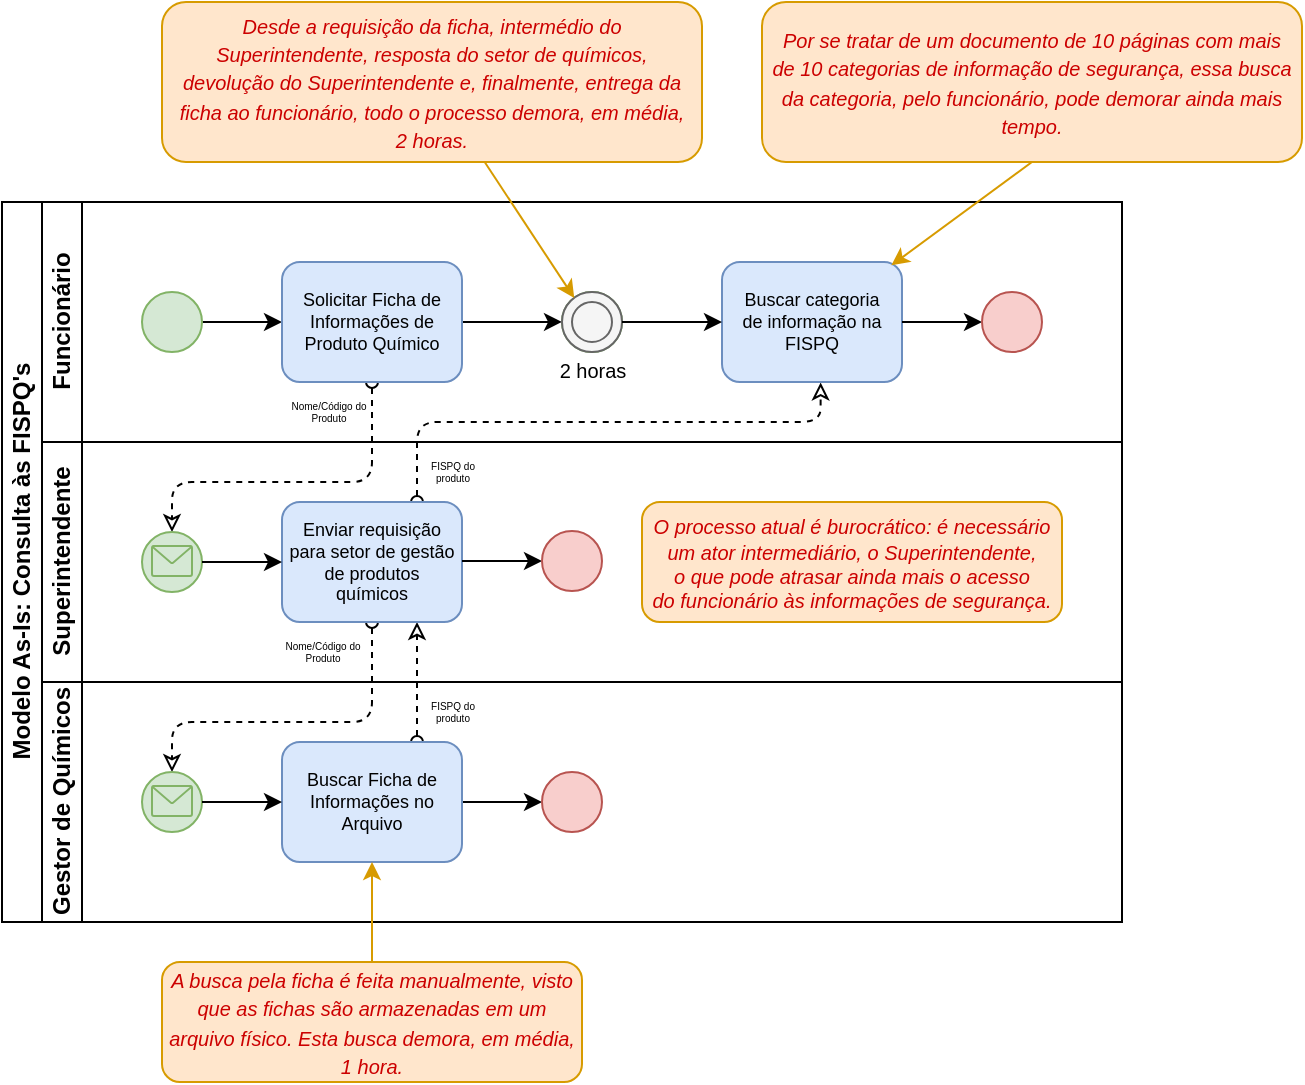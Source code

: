 <mxfile version="26.0.16">
  <diagram id="prtHgNgQTEPvFCAcTncT" name="Page-1">
    <mxGraphModel dx="398" dy="232" grid="1" gridSize="10" guides="1" tooltips="1" connect="1" arrows="1" fold="1" page="1" pageScale="1" pageWidth="827" pageHeight="1169" math="0" shadow="0">
      <root>
        <mxCell id="0" />
        <mxCell id="1" parent="0" />
        <mxCell id="dNxyNK7c78bLwvsdeMH5-19" value="Modelo As-Is: Consulta às FISPQ&#39;s" style="swimlane;html=1;childLayout=stackLayout;resizeParent=1;resizeParentMax=0;horizontal=0;startSize=20;horizontalStack=0;" parent="1" vertex="1">
          <mxGeometry x="120" y="120" width="560" height="360" as="geometry" />
        </mxCell>
        <mxCell id="nLnUjlvC0J46Ff9aY2Y2-34" style="edgeStyle=orthogonalEdgeStyle;rounded=1;orthogonalLoop=1;jettySize=auto;html=1;exitX=0.75;exitY=0;exitDx=0;exitDy=0;entryX=0.548;entryY=1.004;entryDx=0;entryDy=0;endArrow=classic;endFill=0;dashed=1;startArrow=oval;startFill=0;entryPerimeter=0;curved=0;" parent="dNxyNK7c78bLwvsdeMH5-19" source="nLnUjlvC0J46Ff9aY2Y2-1" target="nLnUjlvC0J46Ff9aY2Y2-42" edge="1">
          <mxGeometry relative="1" as="geometry">
            <Array as="points">
              <mxPoint x="208" y="110" />
              <mxPoint x="409" y="110" />
            </Array>
          </mxGeometry>
        </mxCell>
        <mxCell id="nLnUjlvC0J46Ff9aY2Y2-32" style="edgeStyle=orthogonalEdgeStyle;rounded=0;orthogonalLoop=1;jettySize=auto;html=1;exitX=0.75;exitY=0;exitDx=0;exitDy=0;entryX=0.75;entryY=1;entryDx=0;entryDy=0;dashed=1;endArrow=classic;endFill=0;startArrow=oval;startFill=0;" parent="dNxyNK7c78bLwvsdeMH5-19" source="nLnUjlvC0J46Ff9aY2Y2-21" target="nLnUjlvC0J46Ff9aY2Y2-1" edge="1">
          <mxGeometry relative="1" as="geometry" />
        </mxCell>
        <mxCell id="nLnUjlvC0J46Ff9aY2Y2-28" style="edgeStyle=orthogonalEdgeStyle;rounded=1;orthogonalLoop=1;jettySize=auto;html=1;exitX=0.5;exitY=1;exitDx=0;exitDy=0;entryX=0.5;entryY=0;entryDx=0;entryDy=0;dashed=1;curved=0;startArrow=oval;startFill=0;endArrow=classic;endFill=0;" parent="dNxyNK7c78bLwvsdeMH5-19" source="nLnUjlvC0J46Ff9aY2Y2-1" target="nLnUjlvC0J46Ff9aY2Y2-17" edge="1">
          <mxGeometry relative="1" as="geometry">
            <Array as="points">
              <mxPoint x="185" y="260" />
              <mxPoint x="85" y="260" />
            </Array>
          </mxGeometry>
        </mxCell>
        <mxCell id="nLnUjlvC0J46Ff9aY2Y2-10" style="edgeStyle=orthogonalEdgeStyle;rounded=1;orthogonalLoop=1;jettySize=auto;html=1;exitX=0.5;exitY=1;exitDx=0;exitDy=0;entryX=0.5;entryY=0;entryDx=0;entryDy=0;curved=0;dashed=1;startArrow=oval;startFill=0;spacing=-3;endArrow=classic;endFill=0;" parent="dNxyNK7c78bLwvsdeMH5-19" source="dNxyNK7c78bLwvsdeMH5-24" target="nLnUjlvC0J46Ff9aY2Y2-2" edge="1">
          <mxGeometry relative="1" as="geometry">
            <Array as="points">
              <mxPoint x="185" y="140" />
              <mxPoint x="85" y="140" />
            </Array>
          </mxGeometry>
        </mxCell>
        <mxCell id="dNxyNK7c78bLwvsdeMH5-20" value="Funcionário" style="swimlane;html=1;startSize=20;horizontal=0;" parent="dNxyNK7c78bLwvsdeMH5-19" vertex="1">
          <mxGeometry x="20" width="540" height="120" as="geometry" />
        </mxCell>
        <mxCell id="dNxyNK7c78bLwvsdeMH5-25" value="" style="edgeStyle=orthogonalEdgeStyle;rounded=0;orthogonalLoop=1;jettySize=auto;html=1;" parent="dNxyNK7c78bLwvsdeMH5-20" source="dNxyNK7c78bLwvsdeMH5-23" target="dNxyNK7c78bLwvsdeMH5-24" edge="1">
          <mxGeometry relative="1" as="geometry" />
        </mxCell>
        <mxCell id="dNxyNK7c78bLwvsdeMH5-23" value="" style="ellipse;whiteSpace=wrap;html=1;fillColor=#d5e8d4;strokeColor=#82b366;" parent="dNxyNK7c78bLwvsdeMH5-20" vertex="1">
          <mxGeometry x="50" y="45" width="30" height="30" as="geometry" />
        </mxCell>
        <mxCell id="nLnUjlvC0J46Ff9aY2Y2-36" style="edgeStyle=orthogonalEdgeStyle;rounded=0;orthogonalLoop=1;jettySize=auto;html=1;exitX=1;exitY=0.5;exitDx=0;exitDy=0;" parent="dNxyNK7c78bLwvsdeMH5-20" source="dNxyNK7c78bLwvsdeMH5-24" edge="1">
          <mxGeometry relative="1" as="geometry">
            <mxPoint x="260.0" y="59.973" as="targetPoint" />
          </mxGeometry>
        </mxCell>
        <mxCell id="dNxyNK7c78bLwvsdeMH5-24" value="Solicitar Ficha de Informações de Produto Químico" style="rounded=1;whiteSpace=wrap;html=1;fontFamily=Helvetica;fontSize=9;align=center;fillColor=#dae8fc;strokeColor=#6c8ebf;" parent="dNxyNK7c78bLwvsdeMH5-20" vertex="1">
          <mxGeometry x="120" y="30" width="90" height="60" as="geometry" />
        </mxCell>
        <mxCell id="nLnUjlvC0J46Ff9aY2Y2-14" value="&lt;p style=&quot;line-height: 30%; font-size: 5px;&quot;&gt;&lt;font style=&quot;font-size: 5px;&quot;&gt;Nome/Código do&lt;/font&gt;&lt;/p&gt;&lt;p style=&quot;line-height: 30%; font-size: 5px;&quot;&gt;&lt;font style=&quot;font-size: 5px;&quot;&gt;Produto&lt;/font&gt;&lt;/p&gt;" style="text;html=1;align=center;verticalAlign=middle;resizable=0;points=[];autosize=1;strokeColor=none;fillColor=none;fontSize=9;" parent="dNxyNK7c78bLwvsdeMH5-20" vertex="1">
          <mxGeometry x="113" y="90" width="60" height="30" as="geometry" />
        </mxCell>
        <mxCell id="nLnUjlvC0J46Ff9aY2Y2-41" value="" style="group" parent="dNxyNK7c78bLwvsdeMH5-20" vertex="1" connectable="0">
          <mxGeometry x="260" y="45" width="30" height="30" as="geometry" />
        </mxCell>
        <mxCell id="nLnUjlvC0J46Ff9aY2Y2-38" value="" style="ellipse;whiteSpace=wrap;html=1;fillColor=#d5e8d4;strokeColor=#82b366;" parent="nLnUjlvC0J46Ff9aY2Y2-41" vertex="1">
          <mxGeometry width="30" height="30" as="geometry" />
        </mxCell>
        <mxCell id="nLnUjlvC0J46Ff9aY2Y2-39" value="" style="ellipse;whiteSpace=wrap;html=1;fillColor=#f5f5f5;strokeColor=#666666;fontColor=#333333;" parent="nLnUjlvC0J46Ff9aY2Y2-41" vertex="1">
          <mxGeometry width="30" height="30" as="geometry" />
        </mxCell>
        <mxCell id="nLnUjlvC0J46Ff9aY2Y2-40" value="" style="ellipse;whiteSpace=wrap;html=1;fillColor=#f5f5f5;strokeColor=#666666;fontColor=#333333;" parent="nLnUjlvC0J46Ff9aY2Y2-41" vertex="1">
          <mxGeometry x="5" y="5" width="20" height="20" as="geometry" />
        </mxCell>
        <mxCell id="nLnUjlvC0J46Ff9aY2Y2-42" value="Buscar categoria&lt;div&gt;de informação na FISPQ&lt;/div&gt;" style="rounded=1;whiteSpace=wrap;html=1;fontFamily=Helvetica;fontSize=9;align=center;fillColor=#dae8fc;strokeColor=#6c8ebf;" parent="dNxyNK7c78bLwvsdeMH5-20" vertex="1">
          <mxGeometry x="340" y="30" width="90" height="60" as="geometry" />
        </mxCell>
        <mxCell id="nLnUjlvC0J46Ff9aY2Y2-43" style="edgeStyle=orthogonalEdgeStyle;rounded=0;orthogonalLoop=1;jettySize=auto;html=1;exitX=1;exitY=0.5;exitDx=0;exitDy=0;entryX=0;entryY=0.5;entryDx=0;entryDy=0;" parent="dNxyNK7c78bLwvsdeMH5-20" source="nLnUjlvC0J46Ff9aY2Y2-39" target="nLnUjlvC0J46Ff9aY2Y2-42" edge="1">
          <mxGeometry relative="1" as="geometry" />
        </mxCell>
        <mxCell id="nLnUjlvC0J46Ff9aY2Y2-47" style="edgeStyle=orthogonalEdgeStyle;rounded=0;orthogonalLoop=1;jettySize=auto;html=1;exitX=1;exitY=0.5;exitDx=0;exitDy=0;entryX=0;entryY=0.5;entryDx=0;entryDy=0;" parent="dNxyNK7c78bLwvsdeMH5-20" target="nLnUjlvC0J46Ff9aY2Y2-49" edge="1">
          <mxGeometry relative="1" as="geometry">
            <mxPoint x="430" y="60" as="sourcePoint" />
            <Array as="points">
              <mxPoint x="440" y="60.5" />
              <mxPoint x="440" y="60.5" />
            </Array>
          </mxGeometry>
        </mxCell>
        <mxCell id="nLnUjlvC0J46Ff9aY2Y2-48" value="" style="group" parent="dNxyNK7c78bLwvsdeMH5-20" vertex="1" connectable="0">
          <mxGeometry x="470" y="45" width="30" height="30" as="geometry" />
        </mxCell>
        <mxCell id="nLnUjlvC0J46Ff9aY2Y2-49" value="" style="ellipse;whiteSpace=wrap;html=1;fillColor=#f8cecc;strokeColor=#b85450;" parent="nLnUjlvC0J46Ff9aY2Y2-48" vertex="1">
          <mxGeometry width="30" height="30" as="geometry" />
        </mxCell>
        <mxCell id="nLnUjlvC0J46Ff9aY2Y2-50" value="&lt;p style=&quot;line-height: 30%; font-size: 10px;&quot;&gt;2 horas&lt;/p&gt;" style="text;html=1;align=center;verticalAlign=middle;resizable=0;points=[];autosize=1;strokeColor=none;fillColor=none;fontSize=10;" parent="dNxyNK7c78bLwvsdeMH5-20" vertex="1">
          <mxGeometry x="245" y="64" width="60" height="40" as="geometry" />
        </mxCell>
        <mxCell id="dNxyNK7c78bLwvsdeMH5-21" value="Superintendente" style="swimlane;html=1;startSize=20;horizontal=0;" parent="dNxyNK7c78bLwvsdeMH5-19" vertex="1">
          <mxGeometry x="20" y="120" width="540" height="120" as="geometry" />
        </mxCell>
        <mxCell id="nLnUjlvC0J46Ff9aY2Y2-1" value="Enviar requisição para setor de gestão de produtos&lt;div style=&quot;font-size: 9px;&quot;&gt;químicos&lt;/div&gt;" style="rounded=1;whiteSpace=wrap;html=1;fontFamily=Helvetica;fontSize=9;align=center;fillColor=#dae8fc;strokeColor=#6c8ebf;" parent="dNxyNK7c78bLwvsdeMH5-21" vertex="1">
          <mxGeometry x="120" y="30" width="90" height="60" as="geometry" />
        </mxCell>
        <mxCell id="nLnUjlvC0J46Ff9aY2Y2-9" value="" style="group" parent="dNxyNK7c78bLwvsdeMH5-21" vertex="1" connectable="0">
          <mxGeometry x="50" y="45" width="30" height="30" as="geometry" />
        </mxCell>
        <mxCell id="nLnUjlvC0J46Ff9aY2Y2-2" value="" style="ellipse;whiteSpace=wrap;html=1;fillColor=#d5e8d4;strokeColor=#82b366;" parent="nLnUjlvC0J46Ff9aY2Y2-9" vertex="1">
          <mxGeometry width="30" height="30" as="geometry" />
        </mxCell>
        <mxCell id="nLnUjlvC0J46Ff9aY2Y2-8" value="" style="group" parent="nLnUjlvC0J46Ff9aY2Y2-9" vertex="1" connectable="0">
          <mxGeometry x="5" y="7" width="20" height="15" as="geometry" />
        </mxCell>
        <mxCell id="nLnUjlvC0J46Ff9aY2Y2-4" value="" style="rounded=1;whiteSpace=wrap;html=1;absoluteArcSize=1;arcSize=2;strokeWidth=1;fillColor=#d5e8d4;strokeColor=#82b366;" parent="nLnUjlvC0J46Ff9aY2Y2-8" vertex="1">
          <mxGeometry width="20" height="15" as="geometry" />
        </mxCell>
        <mxCell id="nLnUjlvC0J46Ff9aY2Y2-3" value="" style="strokeWidth=1;html=1;shape=mxgraph.flowchart.extract_or_measurement;whiteSpace=wrap;rotation=-180;fillColor=#d5e8d4;strokeColor=#82b366;" parent="nLnUjlvC0J46Ff9aY2Y2-8" vertex="1">
          <mxGeometry x="0.5" width="19" height="8.571" as="geometry" />
        </mxCell>
        <mxCell id="nLnUjlvC0J46Ff9aY2Y2-15" style="edgeStyle=orthogonalEdgeStyle;rounded=0;orthogonalLoop=1;jettySize=auto;html=1;entryX=0;entryY=0.5;entryDx=0;entryDy=0;" parent="dNxyNK7c78bLwvsdeMH5-21" source="nLnUjlvC0J46Ff9aY2Y2-2" target="nLnUjlvC0J46Ff9aY2Y2-1" edge="1">
          <mxGeometry relative="1" as="geometry" />
        </mxCell>
        <mxCell id="nLnUjlvC0J46Ff9aY2Y2-29" value="&lt;p style=&quot;line-height: 30%; font-size: 5px;&quot;&gt;&lt;font style=&quot;font-size: 5px;&quot;&gt;Nome/Código do&lt;/font&gt;&lt;/p&gt;&lt;p style=&quot;line-height: 30%; font-size: 5px;&quot;&gt;&lt;font style=&quot;font-size: 5px;&quot;&gt;Produto&lt;/font&gt;&lt;/p&gt;" style="text;html=1;align=center;verticalAlign=middle;resizable=0;points=[];autosize=1;strokeColor=none;fillColor=none;fontSize=9;" parent="dNxyNK7c78bLwvsdeMH5-21" vertex="1">
          <mxGeometry x="110" y="90" width="60" height="30" as="geometry" />
        </mxCell>
        <mxCell id="nLnUjlvC0J46Ff9aY2Y2-35" value="&lt;p style=&quot;line-height: 30%; font-size: 5px;&quot;&gt;FISPQ do&lt;/p&gt;&lt;p style=&quot;line-height: 30%; font-size: 5px;&quot;&gt;produto&lt;/p&gt;" style="text;html=1;align=center;verticalAlign=middle;resizable=0;points=[];autosize=1;strokeColor=none;fillColor=none;fontSize=9;" parent="dNxyNK7c78bLwvsdeMH5-21" vertex="1">
          <mxGeometry x="180" width="50" height="30" as="geometry" />
        </mxCell>
        <mxCell id="nLnUjlvC0J46Ff9aY2Y2-44" style="edgeStyle=orthogonalEdgeStyle;rounded=0;orthogonalLoop=1;jettySize=auto;html=1;exitX=1;exitY=0.5;exitDx=0;exitDy=0;entryX=0;entryY=0.5;entryDx=0;entryDy=0;" parent="dNxyNK7c78bLwvsdeMH5-21" target="nLnUjlvC0J46Ff9aY2Y2-46" edge="1">
          <mxGeometry relative="1" as="geometry">
            <mxPoint x="210" y="59.5" as="sourcePoint" />
            <Array as="points">
              <mxPoint x="220" y="60" />
              <mxPoint x="220" y="60" />
            </Array>
          </mxGeometry>
        </mxCell>
        <mxCell id="nLnUjlvC0J46Ff9aY2Y2-45" value="" style="group" parent="dNxyNK7c78bLwvsdeMH5-21" vertex="1" connectable="0">
          <mxGeometry x="250" y="44.5" width="30" height="30" as="geometry" />
        </mxCell>
        <mxCell id="nLnUjlvC0J46Ff9aY2Y2-46" value="" style="ellipse;whiteSpace=wrap;html=1;fillColor=#f8cecc;strokeColor=#b85450;" parent="nLnUjlvC0J46Ff9aY2Y2-45" vertex="1">
          <mxGeometry width="30" height="30" as="geometry" />
        </mxCell>
        <mxCell id="nLnUjlvC0J46Ff9aY2Y2-52" value="&lt;span style=&quot;color: rgb(204, 0, 0); font-size: 10px; font-style: italic; text-wrap: nowrap;&quot;&gt;O processo atual é burocrático: é necessário&lt;/span&gt;&lt;div style=&quot;color: rgb(204, 0, 0); font-size: 10px; font-style: italic; text-wrap: nowrap;&quot;&gt;um ator intermediário, o Superintendente,&lt;/div&gt;&lt;div style=&quot;color: rgb(204, 0, 0); font-size: 10px; font-style: italic; text-wrap: nowrap;&quot;&gt;o que pode atrasar ainda mais o acesso&lt;/div&gt;&lt;div style=&quot;color: rgb(204, 0, 0); font-size: 10px; font-style: italic; text-wrap: nowrap;&quot;&gt;do funcionário às informações de segurança.&lt;/div&gt;" style="rounded=1;whiteSpace=wrap;html=1;fillColor=#ffe6cc;strokeColor=#d79b00;" parent="dNxyNK7c78bLwvsdeMH5-21" vertex="1">
          <mxGeometry x="300" y="30" width="210" height="60" as="geometry" />
        </mxCell>
        <mxCell id="dNxyNK7c78bLwvsdeMH5-22" value="Gestor de Químicos" style="swimlane;html=1;startSize=20;horizontal=0;" parent="dNxyNK7c78bLwvsdeMH5-19" vertex="1">
          <mxGeometry x="20" y="240" width="540" height="120" as="geometry" />
        </mxCell>
        <mxCell id="nLnUjlvC0J46Ff9aY2Y2-16" value="" style="group" parent="dNxyNK7c78bLwvsdeMH5-22" vertex="1" connectable="0">
          <mxGeometry x="50" y="45" width="30" height="30" as="geometry" />
        </mxCell>
        <mxCell id="nLnUjlvC0J46Ff9aY2Y2-17" value="" style="ellipse;whiteSpace=wrap;html=1;fillColor=#d5e8d4;strokeColor=#82b366;" parent="nLnUjlvC0J46Ff9aY2Y2-16" vertex="1">
          <mxGeometry width="30" height="30" as="geometry" />
        </mxCell>
        <mxCell id="nLnUjlvC0J46Ff9aY2Y2-18" value="" style="group" parent="nLnUjlvC0J46Ff9aY2Y2-16" vertex="1" connectable="0">
          <mxGeometry x="5" y="7" width="20" height="15" as="geometry" />
        </mxCell>
        <mxCell id="nLnUjlvC0J46Ff9aY2Y2-19" value="" style="rounded=1;whiteSpace=wrap;html=1;absoluteArcSize=1;arcSize=2;strokeWidth=1;fillColor=#d5e8d4;strokeColor=#82b366;" parent="nLnUjlvC0J46Ff9aY2Y2-18" vertex="1">
          <mxGeometry width="20" height="15" as="geometry" />
        </mxCell>
        <mxCell id="nLnUjlvC0J46Ff9aY2Y2-20" value="" style="strokeWidth=1;html=1;shape=mxgraph.flowchart.extract_or_measurement;whiteSpace=wrap;rotation=-180;fillColor=#d5e8d4;strokeColor=#82b366;" parent="nLnUjlvC0J46Ff9aY2Y2-18" vertex="1">
          <mxGeometry x="0.5" width="19" height="8.571" as="geometry" />
        </mxCell>
        <mxCell id="nLnUjlvC0J46Ff9aY2Y2-31" style="edgeStyle=orthogonalEdgeStyle;rounded=0;orthogonalLoop=1;jettySize=auto;html=1;exitX=1;exitY=0.5;exitDx=0;exitDy=0;entryX=0;entryY=0.5;entryDx=0;entryDy=0;" parent="dNxyNK7c78bLwvsdeMH5-22" source="nLnUjlvC0J46Ff9aY2Y2-21" target="nLnUjlvC0J46Ff9aY2Y2-23" edge="1">
          <mxGeometry relative="1" as="geometry" />
        </mxCell>
        <mxCell id="nLnUjlvC0J46Ff9aY2Y2-21" value="Buscar Ficha de Informações no Arquivo" style="rounded=1;whiteSpace=wrap;html=1;fontFamily=Helvetica;fontSize=9;align=center;fillColor=#dae8fc;strokeColor=#6c8ebf;" parent="dNxyNK7c78bLwvsdeMH5-22" vertex="1">
          <mxGeometry x="120" y="30" width="90" height="60" as="geometry" />
        </mxCell>
        <mxCell id="nLnUjlvC0J46Ff9aY2Y2-27" value="" style="group" parent="dNxyNK7c78bLwvsdeMH5-22" vertex="1" connectable="0">
          <mxGeometry x="250" y="45" width="30" height="30" as="geometry" />
        </mxCell>
        <mxCell id="nLnUjlvC0J46Ff9aY2Y2-23" value="" style="ellipse;whiteSpace=wrap;html=1;fillColor=#f8cecc;strokeColor=#b85450;" parent="nLnUjlvC0J46Ff9aY2Y2-27" vertex="1">
          <mxGeometry width="30" height="30" as="geometry" />
        </mxCell>
        <mxCell id="nLnUjlvC0J46Ff9aY2Y2-30" style="edgeStyle=orthogonalEdgeStyle;rounded=0;orthogonalLoop=1;jettySize=auto;html=1;exitX=1;exitY=0.5;exitDx=0;exitDy=0;entryX=0;entryY=0.5;entryDx=0;entryDy=0;" parent="dNxyNK7c78bLwvsdeMH5-22" source="nLnUjlvC0J46Ff9aY2Y2-17" target="nLnUjlvC0J46Ff9aY2Y2-21" edge="1">
          <mxGeometry relative="1" as="geometry" />
        </mxCell>
        <mxCell id="nLnUjlvC0J46Ff9aY2Y2-33" value="&lt;p style=&quot;line-height: 30%; font-size: 5px;&quot;&gt;FISPQ do&lt;/p&gt;&lt;p style=&quot;line-height: 30%; font-size: 5px;&quot;&gt;produto&lt;/p&gt;" style="text;html=1;align=center;verticalAlign=middle;resizable=0;points=[];autosize=1;strokeColor=none;fillColor=none;fontSize=9;" parent="dNxyNK7c78bLwvsdeMH5-22" vertex="1">
          <mxGeometry x="180" width="50" height="30" as="geometry" />
        </mxCell>
        <mxCell id="nLnUjlvC0J46Ff9aY2Y2-54" style="edgeStyle=orthogonalEdgeStyle;rounded=0;orthogonalLoop=1;jettySize=auto;html=1;entryX=0.5;entryY=1;entryDx=0;entryDy=0;fillColor=#ffe6cc;strokeColor=#d79b00;" parent="1" source="nLnUjlvC0J46Ff9aY2Y2-53" target="nLnUjlvC0J46Ff9aY2Y2-21" edge="1">
          <mxGeometry relative="1" as="geometry" />
        </mxCell>
        <mxCell id="nLnUjlvC0J46Ff9aY2Y2-53" value="&lt;font color=&quot;#cc0000&quot;&gt;&lt;span style=&quot;font-size: 10px; text-wrap: nowrap;&quot;&gt;&lt;i&gt;A busca pela ficha é feita manualmente, visto&lt;/i&gt;&lt;/span&gt;&lt;/font&gt;&lt;div&gt;&lt;font color=&quot;#cc0000&quot;&gt;&lt;span style=&quot;font-size: 10px; text-wrap: nowrap;&quot;&gt;&lt;i&gt;que as fichas são armazenadas em um&lt;/i&gt;&lt;/span&gt;&lt;/font&gt;&lt;/div&gt;&lt;div&gt;&lt;font color=&quot;#cc0000&quot;&gt;&lt;span style=&quot;font-size: 10px; text-wrap: nowrap;&quot;&gt;&lt;i&gt;arquivo físico. Esta busca demora, em média,&lt;/i&gt;&lt;/span&gt;&lt;/font&gt;&lt;/div&gt;&lt;div&gt;&lt;font color=&quot;#cc0000&quot;&gt;&lt;span style=&quot;font-size: 10px; text-wrap: nowrap;&quot;&gt;&lt;i&gt;1 hora.&lt;/i&gt;&lt;/span&gt;&lt;/font&gt;&lt;/div&gt;" style="rounded=1;whiteSpace=wrap;html=1;fillColor=#ffe6cc;strokeColor=#d79b00;" parent="1" vertex="1">
          <mxGeometry x="200" y="500" width="210" height="60" as="geometry" />
        </mxCell>
        <mxCell id="nLnUjlvC0J46Ff9aY2Y2-56" style="rounded=0;orthogonalLoop=1;jettySize=auto;html=1;entryX=0.204;entryY=0.101;entryDx=0;entryDy=0;fillColor=#ffe6cc;strokeColor=#d79b00;entryPerimeter=0;" parent="1" source="nLnUjlvC0J46Ff9aY2Y2-55" target="nLnUjlvC0J46Ff9aY2Y2-39" edge="1">
          <mxGeometry relative="1" as="geometry" />
        </mxCell>
        <mxCell id="nLnUjlvC0J46Ff9aY2Y2-55" value="&lt;font color=&quot;#cc0000&quot;&gt;&lt;span style=&quot;font-size: 10px; text-wrap: nowrap;&quot;&gt;&lt;i&gt;Desde a requisição da ficha, intermédio do&lt;/i&gt;&lt;/span&gt;&lt;/font&gt;&lt;div&gt;&lt;font color=&quot;#cc0000&quot;&gt;&lt;span style=&quot;font-size: 10px; text-wrap: nowrap;&quot;&gt;&lt;i&gt;Superintendente, resposta do setor de químicos,&lt;/i&gt;&lt;/span&gt;&lt;/font&gt;&lt;/div&gt;&lt;div&gt;&lt;font color=&quot;#cc0000&quot;&gt;&lt;span style=&quot;font-size: 10px; text-wrap: nowrap;&quot;&gt;&lt;i&gt;devolução do Superintendente e, finalmente, entrega da&lt;/i&gt;&lt;/span&gt;&lt;/font&gt;&lt;/div&gt;&lt;div&gt;&lt;font color=&quot;#cc0000&quot;&gt;&lt;span style=&quot;font-size: 10px; text-wrap: nowrap;&quot;&gt;&lt;i&gt;ficha ao funcionário, todo o processo demora, em média,&lt;/i&gt;&lt;/span&gt;&lt;/font&gt;&lt;/div&gt;&lt;div&gt;&lt;font color=&quot;#cc0000&quot;&gt;&lt;span style=&quot;font-size: 10px; text-wrap: nowrap;&quot;&gt;&lt;i&gt;2 horas.&lt;/i&gt;&lt;/span&gt;&lt;/font&gt;&lt;/div&gt;" style="rounded=1;whiteSpace=wrap;html=1;fillColor=#ffe6cc;strokeColor=#d79b00;" parent="1" vertex="1">
          <mxGeometry x="200" y="20" width="270" height="80" as="geometry" />
        </mxCell>
        <mxCell id="nLnUjlvC0J46Ff9aY2Y2-58" style="rounded=0;orthogonalLoop=1;jettySize=auto;html=1;exitX=0.5;exitY=1;exitDx=0;exitDy=0;entryX=0.941;entryY=0.028;entryDx=0;entryDy=0;fillColor=#ffe6cc;strokeColor=#d79b00;entryPerimeter=0;" parent="1" source="nLnUjlvC0J46Ff9aY2Y2-57" target="nLnUjlvC0J46Ff9aY2Y2-42" edge="1">
          <mxGeometry relative="1" as="geometry" />
        </mxCell>
        <mxCell id="nLnUjlvC0J46Ff9aY2Y2-57" value="&lt;font color=&quot;#cc0000&quot;&gt;&lt;span style=&quot;font-size: 10px; text-wrap: nowrap;&quot;&gt;&lt;i&gt;Por se tratar de um documento de 10 páginas com mais&lt;/i&gt;&lt;/span&gt;&lt;/font&gt;&lt;div&gt;&lt;font color=&quot;#cc0000&quot;&gt;&lt;span style=&quot;font-size: 10px; text-wrap: nowrap;&quot;&gt;&lt;i&gt;de 10 categorias de informação de segurança, essa busca&lt;/i&gt;&lt;/span&gt;&lt;/font&gt;&lt;/div&gt;&lt;div&gt;&lt;font color=&quot;#cc0000&quot;&gt;&lt;span style=&quot;font-size: 10px; text-wrap: nowrap;&quot;&gt;&lt;i&gt;da categoria, pelo funcionário, pode demorar ainda mais&lt;/i&gt;&lt;/span&gt;&lt;/font&gt;&lt;/div&gt;&lt;div&gt;&lt;font color=&quot;#cc0000&quot;&gt;&lt;span style=&quot;font-size: 10px; text-wrap: nowrap;&quot;&gt;&lt;i&gt;tempo.&lt;/i&gt;&lt;/span&gt;&lt;/font&gt;&lt;/div&gt;" style="rounded=1;whiteSpace=wrap;html=1;fillColor=#ffe6cc;strokeColor=#d79b00;" parent="1" vertex="1">
          <mxGeometry x="500" y="20" width="270" height="80" as="geometry" />
        </mxCell>
      </root>
    </mxGraphModel>
  </diagram>
</mxfile>
